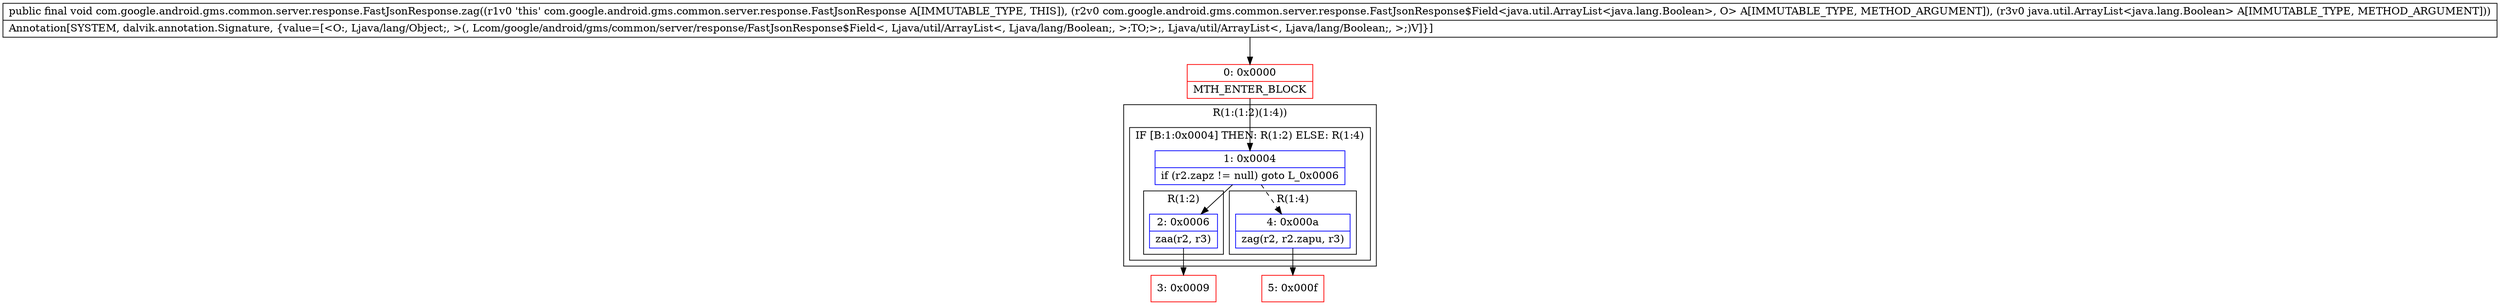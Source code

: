 digraph "CFG forcom.google.android.gms.common.server.response.FastJsonResponse.zag(Lcom\/google\/android\/gms\/common\/server\/response\/FastJsonResponse$Field;Ljava\/util\/ArrayList;)V" {
subgraph cluster_Region_1478082041 {
label = "R(1:(1:2)(1:4))";
node [shape=record,color=blue];
subgraph cluster_IfRegion_1538223957 {
label = "IF [B:1:0x0004] THEN: R(1:2) ELSE: R(1:4)";
node [shape=record,color=blue];
Node_1 [shape=record,label="{1\:\ 0x0004|if (r2.zapz != null) goto L_0x0006\l}"];
subgraph cluster_Region_1208042265 {
label = "R(1:2)";
node [shape=record,color=blue];
Node_2 [shape=record,label="{2\:\ 0x0006|zaa(r2, r3)\l}"];
}
subgraph cluster_Region_1044629180 {
label = "R(1:4)";
node [shape=record,color=blue];
Node_4 [shape=record,label="{4\:\ 0x000a|zag(r2, r2.zapu, r3)\l}"];
}
}
}
Node_0 [shape=record,color=red,label="{0\:\ 0x0000|MTH_ENTER_BLOCK\l}"];
Node_3 [shape=record,color=red,label="{3\:\ 0x0009}"];
Node_5 [shape=record,color=red,label="{5\:\ 0x000f}"];
MethodNode[shape=record,label="{public final void com.google.android.gms.common.server.response.FastJsonResponse.zag((r1v0 'this' com.google.android.gms.common.server.response.FastJsonResponse A[IMMUTABLE_TYPE, THIS]), (r2v0 com.google.android.gms.common.server.response.FastJsonResponse$Field\<java.util.ArrayList\<java.lang.Boolean\>, O\> A[IMMUTABLE_TYPE, METHOD_ARGUMENT]), (r3v0 java.util.ArrayList\<java.lang.Boolean\> A[IMMUTABLE_TYPE, METHOD_ARGUMENT]))  | Annotation[SYSTEM, dalvik.annotation.Signature, \{value=[\<O:, Ljava\/lang\/Object;, \>(, Lcom\/google\/android\/gms\/common\/server\/response\/FastJsonResponse$Field\<, Ljava\/util\/ArrayList\<, Ljava\/lang\/Boolean;, \>;TO;\>;, Ljava\/util\/ArrayList\<, Ljava\/lang\/Boolean;, \>;)V]\}]\l}"];
MethodNode -> Node_0;
Node_1 -> Node_2;
Node_1 -> Node_4[style=dashed];
Node_2 -> Node_3;
Node_4 -> Node_5;
Node_0 -> Node_1;
}

